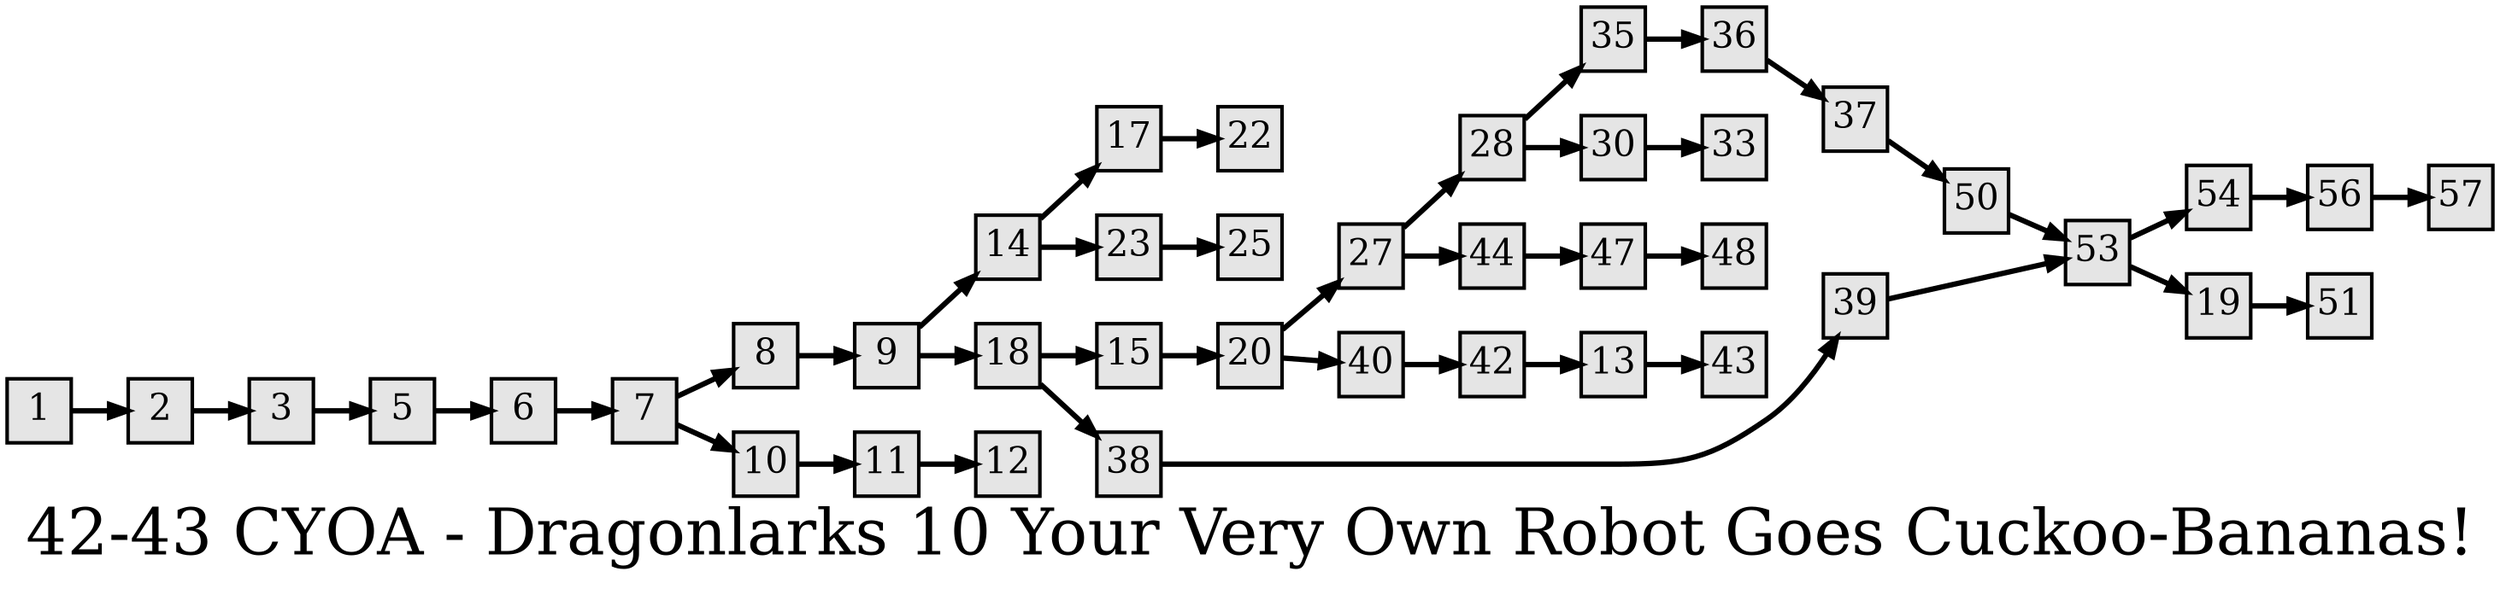 digraph g{
  graph [ label="42-43 CYOA - Dragonlarks 10 Your Very Own Robot Goes Cuckoo-Bananas!" rankdir=LR, ordering=out, fontsize=36, nodesep="0.35", ranksep="0.45"];
  node  [shape=rect, penwidth=2, fontsize=20, style=filled, fillcolor=grey90, margin="0,0", labelfloat=true, regular=true, fixedsize=true];
  edge  [labelfloat=true, penwidth=3, fontsize=12];
  1 -> 2;
  2 -> 3;
  3 -> 5;
  5 -> 6;
  6 -> 7;
  7 -> 8;
  7 -> 10;
  8 -> 9;
  9 -> 14;
  9 -> 18;
  10 -> 11;
  11 -> 12;
  13 -> 43;
  14 -> 17;
  14 -> 23;
  15 -> 20;
  17 -> 22;
  18 -> 15;
  18 -> 38;
  19 -> 51;
  20 -> 27;
  20 -> 40;
  23 -> 25;
  27 -> 28;
  27 -> 44;
  28 -> 35;
  28 -> 30;
  30 -> 33;
  35 -> 36;
  36 -> 37;
  37 -> 50;
  
  38 -> 39;
  39 -> 53;
  40 -> 42;
  42 -> 13;
  44 -> 47;
  47 -> 48;
  50 -> 53;
  53 -> 54;
  53 -> 19;
  54 -> 56;
  56 -> 57;
}

